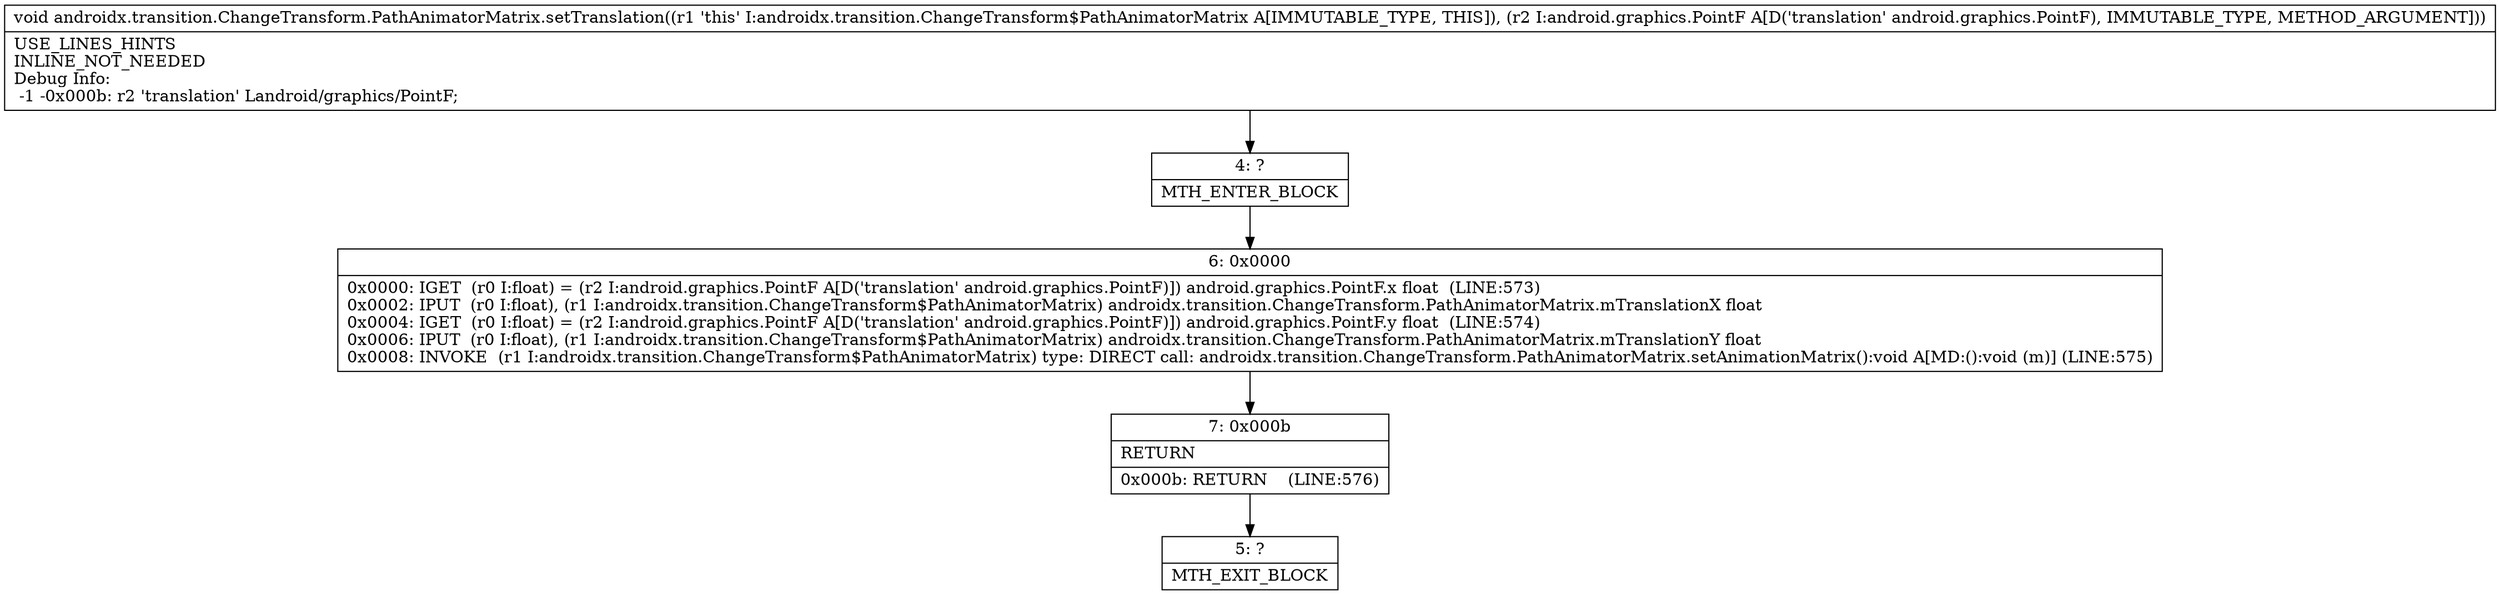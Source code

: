 digraph "CFG forandroidx.transition.ChangeTransform.PathAnimatorMatrix.setTranslation(Landroid\/graphics\/PointF;)V" {
Node_4 [shape=record,label="{4\:\ ?|MTH_ENTER_BLOCK\l}"];
Node_6 [shape=record,label="{6\:\ 0x0000|0x0000: IGET  (r0 I:float) = (r2 I:android.graphics.PointF A[D('translation' android.graphics.PointF)]) android.graphics.PointF.x float  (LINE:573)\l0x0002: IPUT  (r0 I:float), (r1 I:androidx.transition.ChangeTransform$PathAnimatorMatrix) androidx.transition.ChangeTransform.PathAnimatorMatrix.mTranslationX float \l0x0004: IGET  (r0 I:float) = (r2 I:android.graphics.PointF A[D('translation' android.graphics.PointF)]) android.graphics.PointF.y float  (LINE:574)\l0x0006: IPUT  (r0 I:float), (r1 I:androidx.transition.ChangeTransform$PathAnimatorMatrix) androidx.transition.ChangeTransform.PathAnimatorMatrix.mTranslationY float \l0x0008: INVOKE  (r1 I:androidx.transition.ChangeTransform$PathAnimatorMatrix) type: DIRECT call: androidx.transition.ChangeTransform.PathAnimatorMatrix.setAnimationMatrix():void A[MD:():void (m)] (LINE:575)\l}"];
Node_7 [shape=record,label="{7\:\ 0x000b|RETURN\l|0x000b: RETURN    (LINE:576)\l}"];
Node_5 [shape=record,label="{5\:\ ?|MTH_EXIT_BLOCK\l}"];
MethodNode[shape=record,label="{void androidx.transition.ChangeTransform.PathAnimatorMatrix.setTranslation((r1 'this' I:androidx.transition.ChangeTransform$PathAnimatorMatrix A[IMMUTABLE_TYPE, THIS]), (r2 I:android.graphics.PointF A[D('translation' android.graphics.PointF), IMMUTABLE_TYPE, METHOD_ARGUMENT]))  | USE_LINES_HINTS\lINLINE_NOT_NEEDED\lDebug Info:\l  \-1 \-0x000b: r2 'translation' Landroid\/graphics\/PointF;\l}"];
MethodNode -> Node_4;Node_4 -> Node_6;
Node_6 -> Node_7;
Node_7 -> Node_5;
}

